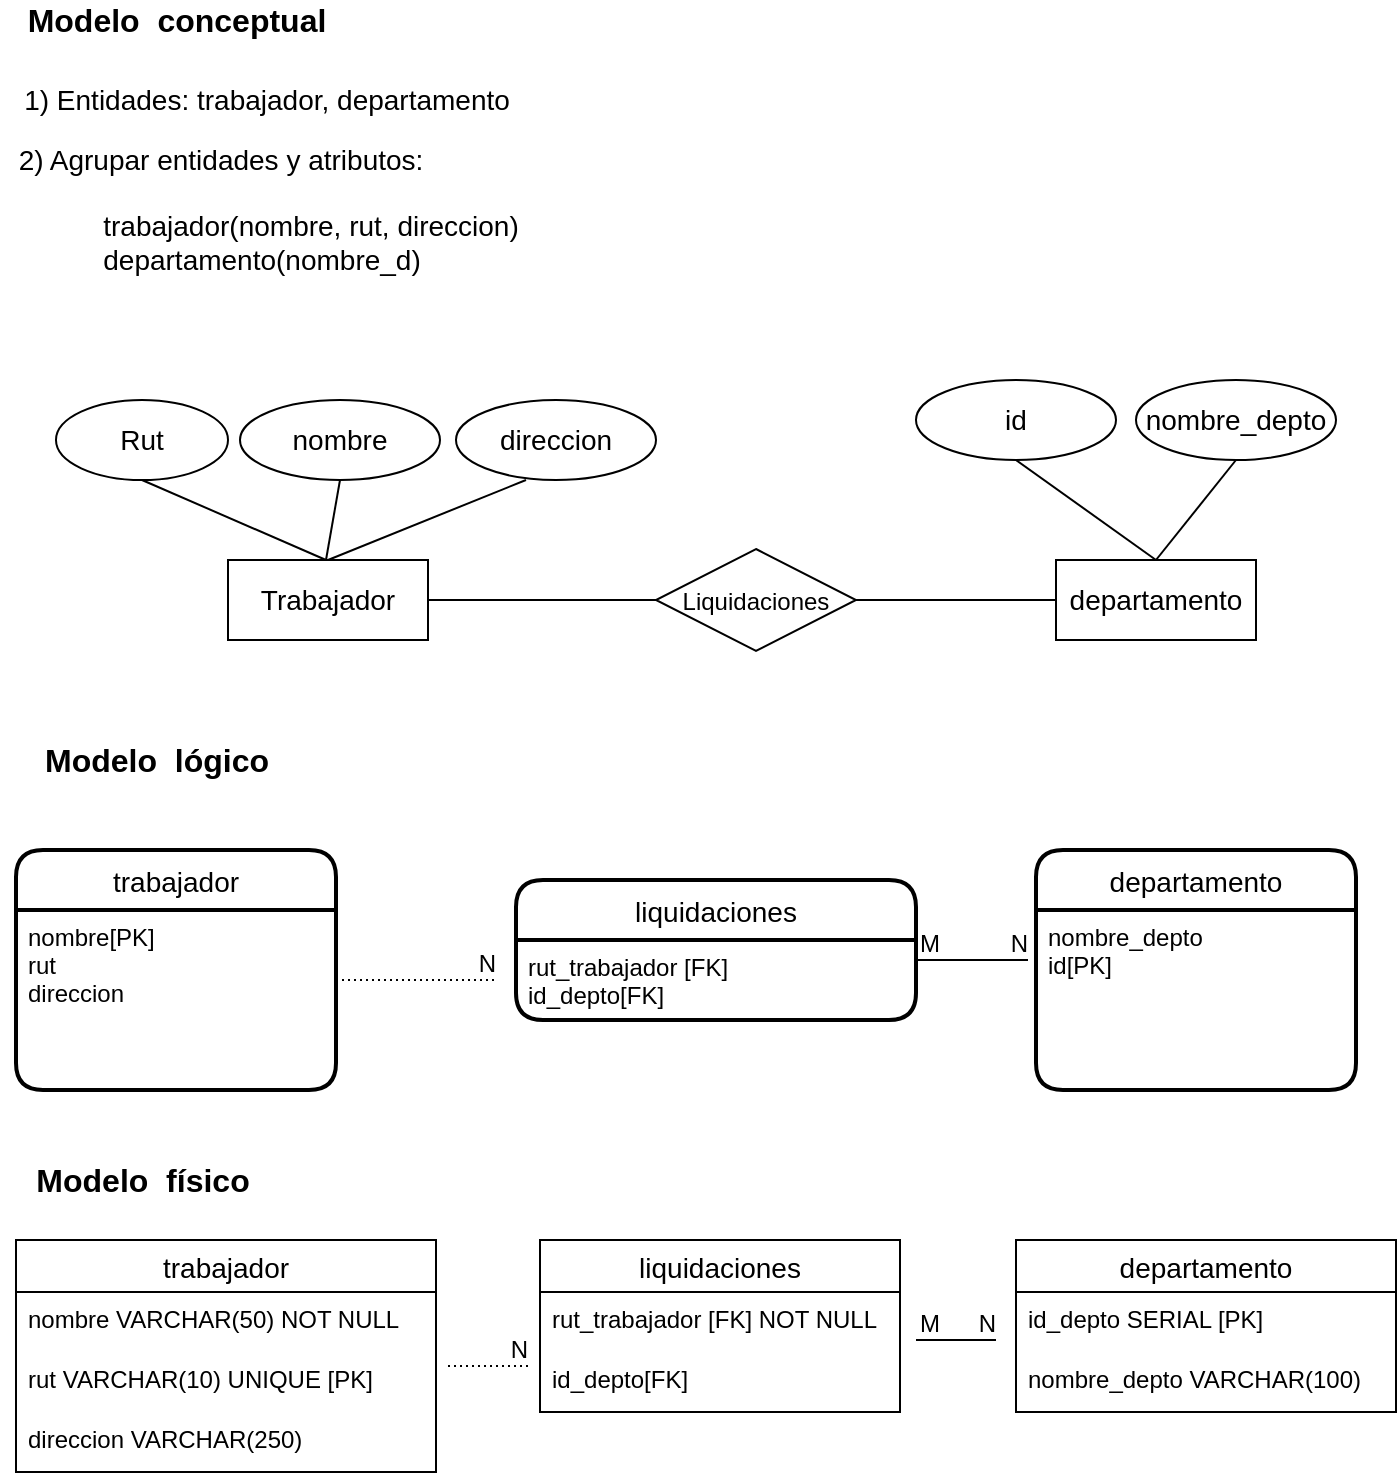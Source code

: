 <mxfile version="13.9.9" type="github">
  <diagram id="xpvj0pbj2Anr4bd4EY7O" name="Page-1">
    <mxGraphModel dx="1021" dy="498" grid="1" gridSize="10" guides="1" tooltips="1" connect="1" arrows="1" fold="1" page="1" pageScale="1" pageWidth="827" pageHeight="1169" math="0" shadow="0">
      <root>
        <mxCell id="0" />
        <mxCell id="1" parent="0" />
        <mxCell id="9r-fHAgfjosAmpNAqf8q-1" value="Modelo&amp;nbsp; conceptual" style="text;html=1;align=center;verticalAlign=middle;resizable=0;points=[];autosize=1;fontSize=16;fontStyle=1" vertex="1" parent="1">
          <mxGeometry x="40" y="40" width="160" height="20" as="geometry" />
        </mxCell>
        <mxCell id="9r-fHAgfjosAmpNAqf8q-2" value="1) Entidades: trabajador, departamento" style="text;html=1;align=center;verticalAlign=middle;resizable=0;points=[];autosize=1;fontSize=14;" vertex="1" parent="1">
          <mxGeometry x="35" y="80" width="260" height="20" as="geometry" />
        </mxCell>
        <mxCell id="9r-fHAgfjosAmpNAqf8q-3" value="&lt;div&gt;2) Agrupar entidades y atributos:&lt;/div&gt;" style="text;html=1;align=center;verticalAlign=middle;resizable=0;points=[];autosize=1;fontSize=14;" vertex="1" parent="1">
          <mxGeometry x="32" y="110" width="220" height="20" as="geometry" />
        </mxCell>
        <mxCell id="9r-fHAgfjosAmpNAqf8q-4" value="&lt;div align=&quot;left&quot;&gt;trabajador(nombre, rut, direccion)&lt;/div&gt;&lt;div align=&quot;left&quot;&gt;departamento(nombre_d)&lt;/div&gt;" style="text;html=1;align=center;verticalAlign=middle;resizable=0;points=[];autosize=1;fontSize=14;" vertex="1" parent="1">
          <mxGeometry x="72" y="141" width="230" height="40" as="geometry" />
        </mxCell>
        <mxCell id="9r-fHAgfjosAmpNAqf8q-22" value="trabajador" style="swimlane;childLayout=stackLayout;horizontal=1;startSize=30;horizontalStack=0;rounded=1;fontSize=14;fontStyle=0;strokeWidth=2;resizeParent=0;resizeLast=1;shadow=0;dashed=0;align=center;" vertex="1" parent="1">
          <mxGeometry x="40" y="465" width="160" height="120" as="geometry" />
        </mxCell>
        <mxCell id="9r-fHAgfjosAmpNAqf8q-23" value="nombre[PK]&#xa;rut&#xa;direccion" style="align=left;strokeColor=none;fillColor=none;spacingLeft=4;fontSize=12;verticalAlign=top;resizable=0;rotatable=0;part=1;" vertex="1" parent="9r-fHAgfjosAmpNAqf8q-22">
          <mxGeometry y="30" width="160" height="90" as="geometry" />
        </mxCell>
        <mxCell id="9r-fHAgfjosAmpNAqf8q-25" value="departamento" style="swimlane;childLayout=stackLayout;horizontal=1;startSize=30;horizontalStack=0;rounded=1;fontSize=14;fontStyle=0;strokeWidth=2;resizeParent=0;resizeLast=1;shadow=0;dashed=0;align=center;" vertex="1" parent="1">
          <mxGeometry x="550" y="465" width="160" height="120" as="geometry" />
        </mxCell>
        <mxCell id="9r-fHAgfjosAmpNAqf8q-26" value="nombre_depto&#xa;id[PK]&#xa;" style="align=left;strokeColor=none;fillColor=none;spacingLeft=4;fontSize=12;verticalAlign=top;resizable=0;rotatable=0;part=1;" vertex="1" parent="9r-fHAgfjosAmpNAqf8q-25">
          <mxGeometry y="30" width="160" height="90" as="geometry" />
        </mxCell>
        <mxCell id="9r-fHAgfjosAmpNAqf8q-27" value="liquidaciones" style="swimlane;childLayout=stackLayout;horizontal=1;startSize=30;horizontalStack=0;rounded=1;fontSize=14;fontStyle=0;strokeWidth=2;resizeParent=0;resizeLast=1;shadow=0;dashed=0;align=center;" vertex="1" parent="1">
          <mxGeometry x="290" y="480" width="200" height="70" as="geometry" />
        </mxCell>
        <mxCell id="9r-fHAgfjosAmpNAqf8q-28" value="rut_trabajador [FK]&#xa;id_depto[FK]" style="align=left;strokeColor=none;fillColor=none;spacingLeft=4;fontSize=12;verticalAlign=top;resizable=0;rotatable=0;part=1;" vertex="1" parent="9r-fHAgfjosAmpNAqf8q-27">
          <mxGeometry y="30" width="200" height="40" as="geometry" />
        </mxCell>
        <mxCell id="9r-fHAgfjosAmpNAqf8q-30" style="edgeStyle=orthogonalEdgeStyle;rounded=0;orthogonalLoop=1;jettySize=auto;html=1;exitX=0.5;exitY=1;exitDx=0;exitDy=0;fontSize=14;" edge="1" parent="9r-fHAgfjosAmpNAqf8q-27" source="9r-fHAgfjosAmpNAqf8q-28" target="9r-fHAgfjosAmpNAqf8q-28">
          <mxGeometry relative="1" as="geometry" />
        </mxCell>
        <mxCell id="9r-fHAgfjosAmpNAqf8q-32" value="Trabajador" style="whiteSpace=wrap;html=1;align=center;fontSize=14;" vertex="1" parent="1">
          <mxGeometry x="146" y="320" width="100" height="40" as="geometry" />
        </mxCell>
        <mxCell id="9r-fHAgfjosAmpNAqf8q-33" value="departamento" style="whiteSpace=wrap;html=1;align=center;fontSize=14;" vertex="1" parent="1">
          <mxGeometry x="560" y="320" width="100" height="40" as="geometry" />
        </mxCell>
        <mxCell id="9r-fHAgfjosAmpNAqf8q-35" value="&lt;font style=&quot;font-size: 12px&quot;&gt;Liquidaciones&lt;/font&gt;" style="shape=rhombus;perimeter=rhombusPerimeter;whiteSpace=wrap;html=1;align=center;fontSize=14;" vertex="1" parent="1">
          <mxGeometry x="360" y="314.5" width="100" height="51" as="geometry" />
        </mxCell>
        <mxCell id="9r-fHAgfjosAmpNAqf8q-36" value="Rut" style="ellipse;whiteSpace=wrap;html=1;align=center;fontSize=14;" vertex="1" parent="1">
          <mxGeometry x="60" y="240" width="86" height="40" as="geometry" />
        </mxCell>
        <mxCell id="9r-fHAgfjosAmpNAqf8q-37" value="direccion" style="ellipse;whiteSpace=wrap;html=1;align=center;fontSize=14;" vertex="1" parent="1">
          <mxGeometry x="260" y="240" width="100" height="40" as="geometry" />
        </mxCell>
        <mxCell id="9r-fHAgfjosAmpNAqf8q-38" value="nombre" style="ellipse;whiteSpace=wrap;html=1;align=center;fontSize=14;" vertex="1" parent="1">
          <mxGeometry x="152" y="240" width="100" height="40" as="geometry" />
        </mxCell>
        <mxCell id="9r-fHAgfjosAmpNAqf8q-39" value="nombre_depto" style="ellipse;whiteSpace=wrap;html=1;align=center;fontSize=14;" vertex="1" parent="1">
          <mxGeometry x="600" y="230" width="100" height="40" as="geometry" />
        </mxCell>
        <mxCell id="9r-fHAgfjosAmpNAqf8q-44" value="" style="endArrow=none;html=1;fontSize=14;exitX=0.5;exitY=0;exitDx=0;exitDy=0;" edge="1" parent="1" source="9r-fHAgfjosAmpNAqf8q-32">
          <mxGeometry width="50" height="50" relative="1" as="geometry">
            <mxPoint x="245" y="330" as="sourcePoint" />
            <mxPoint x="295" y="280" as="targetPoint" />
          </mxGeometry>
        </mxCell>
        <mxCell id="9r-fHAgfjosAmpNAqf8q-45" value="" style="endArrow=none;html=1;fontSize=14;entryX=0.5;entryY=1;entryDx=0;entryDy=0;" edge="1" parent="1" target="9r-fHAgfjosAmpNAqf8q-36">
          <mxGeometry width="50" height="50" relative="1" as="geometry">
            <mxPoint x="195" y="320" as="sourcePoint" />
            <mxPoint x="245" y="270" as="targetPoint" />
          </mxGeometry>
        </mxCell>
        <mxCell id="9r-fHAgfjosAmpNAqf8q-46" value="" style="endArrow=none;html=1;fontSize=14;entryX=0.5;entryY=1;entryDx=0;entryDy=0;" edge="1" parent="1" target="9r-fHAgfjosAmpNAqf8q-38">
          <mxGeometry width="50" height="50" relative="1" as="geometry">
            <mxPoint x="195" y="320" as="sourcePoint" />
            <mxPoint x="245" y="270" as="targetPoint" />
          </mxGeometry>
        </mxCell>
        <mxCell id="9r-fHAgfjosAmpNAqf8q-47" value="" style="endArrow=none;html=1;fontSize=14;entryX=0.5;entryY=1;entryDx=0;entryDy=0;" edge="1" parent="1" target="9r-fHAgfjosAmpNAqf8q-39">
          <mxGeometry width="50" height="50" relative="1" as="geometry">
            <mxPoint x="610" y="320" as="sourcePoint" />
            <mxPoint x="660" y="270" as="targetPoint" />
          </mxGeometry>
        </mxCell>
        <mxCell id="9r-fHAgfjosAmpNAqf8q-48" value="" style="endArrow=none;html=1;fontSize=14;exitX=1;exitY=0.5;exitDx=0;exitDy=0;entryX=0;entryY=0.5;entryDx=0;entryDy=0;" edge="1" parent="1" source="9r-fHAgfjosAmpNAqf8q-32" target="9r-fHAgfjosAmpNAqf8q-35">
          <mxGeometry width="50" height="50" relative="1" as="geometry">
            <mxPoint x="390" y="340" as="sourcePoint" />
            <mxPoint x="440" y="290" as="targetPoint" />
          </mxGeometry>
        </mxCell>
        <mxCell id="9r-fHAgfjosAmpNAqf8q-49" value="" style="endArrow=none;html=1;fontSize=14;entryX=0;entryY=0.5;entryDx=0;entryDy=0;exitX=1;exitY=0.5;exitDx=0;exitDy=0;" edge="1" parent="1" source="9r-fHAgfjosAmpNAqf8q-35" target="9r-fHAgfjosAmpNAqf8q-33">
          <mxGeometry width="50" height="50" relative="1" as="geometry">
            <mxPoint x="460" y="330" as="sourcePoint" />
            <mxPoint x="510" y="280" as="targetPoint" />
          </mxGeometry>
        </mxCell>
        <mxCell id="9r-fHAgfjosAmpNAqf8q-51" value="Modelo&amp;nbsp; lógico" style="text;html=1;align=center;verticalAlign=middle;resizable=0;points=[];autosize=1;fontSize=16;fontStyle=1" vertex="1" parent="1">
          <mxGeometry x="45" y="410" width="130" height="20" as="geometry" />
        </mxCell>
        <mxCell id="9r-fHAgfjosAmpNAqf8q-53" value="&lt;div&gt;id&lt;/div&gt;" style="ellipse;whiteSpace=wrap;html=1;align=center;fontSize=14;" vertex="1" parent="1">
          <mxGeometry x="490" y="230" width="100" height="40" as="geometry" />
        </mxCell>
        <mxCell id="9r-fHAgfjosAmpNAqf8q-54" value="" style="endArrow=none;html=1;fontSize=14;entryX=0.5;entryY=1;entryDx=0;entryDy=0;" edge="1" parent="1" target="9r-fHAgfjosAmpNAqf8q-53">
          <mxGeometry width="50" height="50" relative="1" as="geometry">
            <mxPoint x="610" y="320" as="sourcePoint" />
            <mxPoint x="660" y="270" as="targetPoint" />
          </mxGeometry>
        </mxCell>
        <mxCell id="9r-fHAgfjosAmpNAqf8q-55" value="" style="endArrow=none;html=1;rounded=0;dashed=1;dashPattern=1 2;fontSize=14;" edge="1" parent="1">
          <mxGeometry relative="1" as="geometry">
            <mxPoint x="200" y="530" as="sourcePoint" />
            <mxPoint x="280" y="530" as="targetPoint" />
          </mxGeometry>
        </mxCell>
        <mxCell id="9r-fHAgfjosAmpNAqf8q-56" value="N" style="resizable=0;html=1;align=right;verticalAlign=bottom;" connectable="0" vertex="1" parent="9r-fHAgfjosAmpNAqf8q-55">
          <mxGeometry x="1" relative="1" as="geometry" />
        </mxCell>
        <mxCell id="9r-fHAgfjosAmpNAqf8q-57" value="" style="endArrow=none;html=1;rounded=0;fontSize=14;exitX=1;exitY=0.25;exitDx=0;exitDy=0;" edge="1" parent="1" source="9r-fHAgfjosAmpNAqf8q-28">
          <mxGeometry relative="1" as="geometry">
            <mxPoint x="460" y="524.5" as="sourcePoint" />
            <mxPoint x="546" y="520" as="targetPoint" />
          </mxGeometry>
        </mxCell>
        <mxCell id="9r-fHAgfjosAmpNAqf8q-58" value="M" style="resizable=0;html=1;align=left;verticalAlign=bottom;" connectable="0" vertex="1" parent="9r-fHAgfjosAmpNAqf8q-57">
          <mxGeometry x="-1" relative="1" as="geometry" />
        </mxCell>
        <mxCell id="9r-fHAgfjosAmpNAqf8q-59" value="N" style="resizable=0;html=1;align=right;verticalAlign=bottom;" connectable="0" vertex="1" parent="9r-fHAgfjosAmpNAqf8q-57">
          <mxGeometry x="1" relative="1" as="geometry" />
        </mxCell>
        <mxCell id="9r-fHAgfjosAmpNAqf8q-60" value="Modelo&amp;nbsp; físico" style="text;html=1;align=center;verticalAlign=middle;resizable=0;points=[];autosize=1;fontSize=16;fontStyle=1" vertex="1" parent="1">
          <mxGeometry x="43" y="620" width="120" height="20" as="geometry" />
        </mxCell>
        <mxCell id="9r-fHAgfjosAmpNAqf8q-61" value="trabajador" style="swimlane;fontStyle=0;childLayout=stackLayout;horizontal=1;startSize=26;horizontalStack=0;resizeParent=1;resizeParentMax=0;resizeLast=0;collapsible=1;marginBottom=0;align=center;fontSize=14;" vertex="1" parent="1">
          <mxGeometry x="40" y="660" width="210" height="116" as="geometry" />
        </mxCell>
        <mxCell id="9r-fHAgfjosAmpNAqf8q-62" value="nombre VARCHAR(50) NOT NULL" style="text;strokeColor=none;fillColor=none;spacingLeft=4;spacingRight=4;overflow=hidden;rotatable=0;points=[[0,0.5],[1,0.5]];portConstraint=eastwest;fontSize=12;" vertex="1" parent="9r-fHAgfjosAmpNAqf8q-61">
          <mxGeometry y="26" width="210" height="30" as="geometry" />
        </mxCell>
        <mxCell id="9r-fHAgfjosAmpNAqf8q-63" value="rut VARCHAR(10) UNIQUE [PK]" style="text;strokeColor=none;fillColor=none;spacingLeft=4;spacingRight=4;overflow=hidden;rotatable=0;points=[[0,0.5],[1,0.5]];portConstraint=eastwest;fontSize=12;" vertex="1" parent="9r-fHAgfjosAmpNAqf8q-61">
          <mxGeometry y="56" width="210" height="30" as="geometry" />
        </mxCell>
        <mxCell id="9r-fHAgfjosAmpNAqf8q-65" value="direccion VARCHAR(250)" style="text;strokeColor=none;fillColor=none;spacingLeft=4;spacingRight=4;overflow=hidden;rotatable=0;points=[[0,0.5],[1,0.5]];portConstraint=eastwest;fontSize=12;" vertex="1" parent="9r-fHAgfjosAmpNAqf8q-61">
          <mxGeometry y="86" width="210" height="30" as="geometry" />
        </mxCell>
        <mxCell id="9r-fHAgfjosAmpNAqf8q-66" value="liquidaciones" style="swimlane;fontStyle=0;childLayout=stackLayout;horizontal=1;startSize=26;horizontalStack=0;resizeParent=1;resizeParentMax=0;resizeLast=0;collapsible=1;marginBottom=0;align=center;fontSize=14;" vertex="1" parent="1">
          <mxGeometry x="302" y="660" width="180" height="86" as="geometry" />
        </mxCell>
        <mxCell id="9r-fHAgfjosAmpNAqf8q-67" value="rut_trabajador [FK] NOT NULL" style="text;strokeColor=none;fillColor=none;spacingLeft=4;spacingRight=4;overflow=hidden;rotatable=0;points=[[0,0.5],[1,0.5]];portConstraint=eastwest;fontSize=12;" vertex="1" parent="9r-fHAgfjosAmpNAqf8q-66">
          <mxGeometry y="26" width="180" height="30" as="geometry" />
        </mxCell>
        <mxCell id="9r-fHAgfjosAmpNAqf8q-68" value="id_depto[FK]" style="text;strokeColor=none;fillColor=none;spacingLeft=4;spacingRight=4;overflow=hidden;rotatable=0;points=[[0,0.5],[1,0.5]];portConstraint=eastwest;fontSize=12;" vertex="1" parent="9r-fHAgfjosAmpNAqf8q-66">
          <mxGeometry y="56" width="180" height="30" as="geometry" />
        </mxCell>
        <mxCell id="9r-fHAgfjosAmpNAqf8q-70" value="departamento" style="swimlane;fontStyle=0;childLayout=stackLayout;horizontal=1;startSize=26;horizontalStack=0;resizeParent=1;resizeParentMax=0;resizeLast=0;collapsible=1;marginBottom=0;align=center;fontSize=14;" vertex="1" parent="1">
          <mxGeometry x="540" y="660" width="190" height="86" as="geometry" />
        </mxCell>
        <mxCell id="9r-fHAgfjosAmpNAqf8q-72" value="id_depto SERIAL [PK]" style="text;strokeColor=none;fillColor=none;spacingLeft=4;spacingRight=4;overflow=hidden;rotatable=0;points=[[0,0.5],[1,0.5]];portConstraint=eastwest;fontSize=12;" vertex="1" parent="9r-fHAgfjosAmpNAqf8q-70">
          <mxGeometry y="26" width="190" height="30" as="geometry" />
        </mxCell>
        <mxCell id="9r-fHAgfjosAmpNAqf8q-71" value="nombre_depto VARCHAR(100) " style="text;strokeColor=none;fillColor=none;spacingLeft=4;spacingRight=4;overflow=hidden;rotatable=0;points=[[0,0.5],[1,0.5]];portConstraint=eastwest;fontSize=12;" vertex="1" parent="9r-fHAgfjosAmpNAqf8q-70">
          <mxGeometry y="56" width="190" height="30" as="geometry" />
        </mxCell>
        <mxCell id="9r-fHAgfjosAmpNAqf8q-73" value="" style="endArrow=none;html=1;rounded=0;dashed=1;dashPattern=1 2;fontSize=14;" edge="1" parent="1">
          <mxGeometry relative="1" as="geometry">
            <mxPoint x="256" y="723" as="sourcePoint" />
            <mxPoint x="296" y="723" as="targetPoint" />
          </mxGeometry>
        </mxCell>
        <mxCell id="9r-fHAgfjosAmpNAqf8q-74" value="N" style="resizable=0;html=1;align=right;verticalAlign=bottom;" connectable="0" vertex="1" parent="9r-fHAgfjosAmpNAqf8q-73">
          <mxGeometry x="1" relative="1" as="geometry" />
        </mxCell>
        <mxCell id="9r-fHAgfjosAmpNAqf8q-75" value="" style="endArrow=none;html=1;rounded=0;fontSize=14;exitX=1;exitY=0.25;exitDx=0;exitDy=0;" edge="1" parent="1">
          <mxGeometry relative="1" as="geometry">
            <mxPoint x="490" y="710" as="sourcePoint" />
            <mxPoint x="530" y="710" as="targetPoint" />
          </mxGeometry>
        </mxCell>
        <mxCell id="9r-fHAgfjosAmpNAqf8q-76" value="M" style="resizable=0;html=1;align=left;verticalAlign=bottom;" connectable="0" vertex="1" parent="9r-fHAgfjosAmpNAqf8q-75">
          <mxGeometry x="-1" relative="1" as="geometry" />
        </mxCell>
        <mxCell id="9r-fHAgfjosAmpNAqf8q-77" value="N" style="resizable=0;html=1;align=right;verticalAlign=bottom;" connectable="0" vertex="1" parent="9r-fHAgfjosAmpNAqf8q-75">
          <mxGeometry x="1" relative="1" as="geometry" />
        </mxCell>
      </root>
    </mxGraphModel>
  </diagram>
</mxfile>
